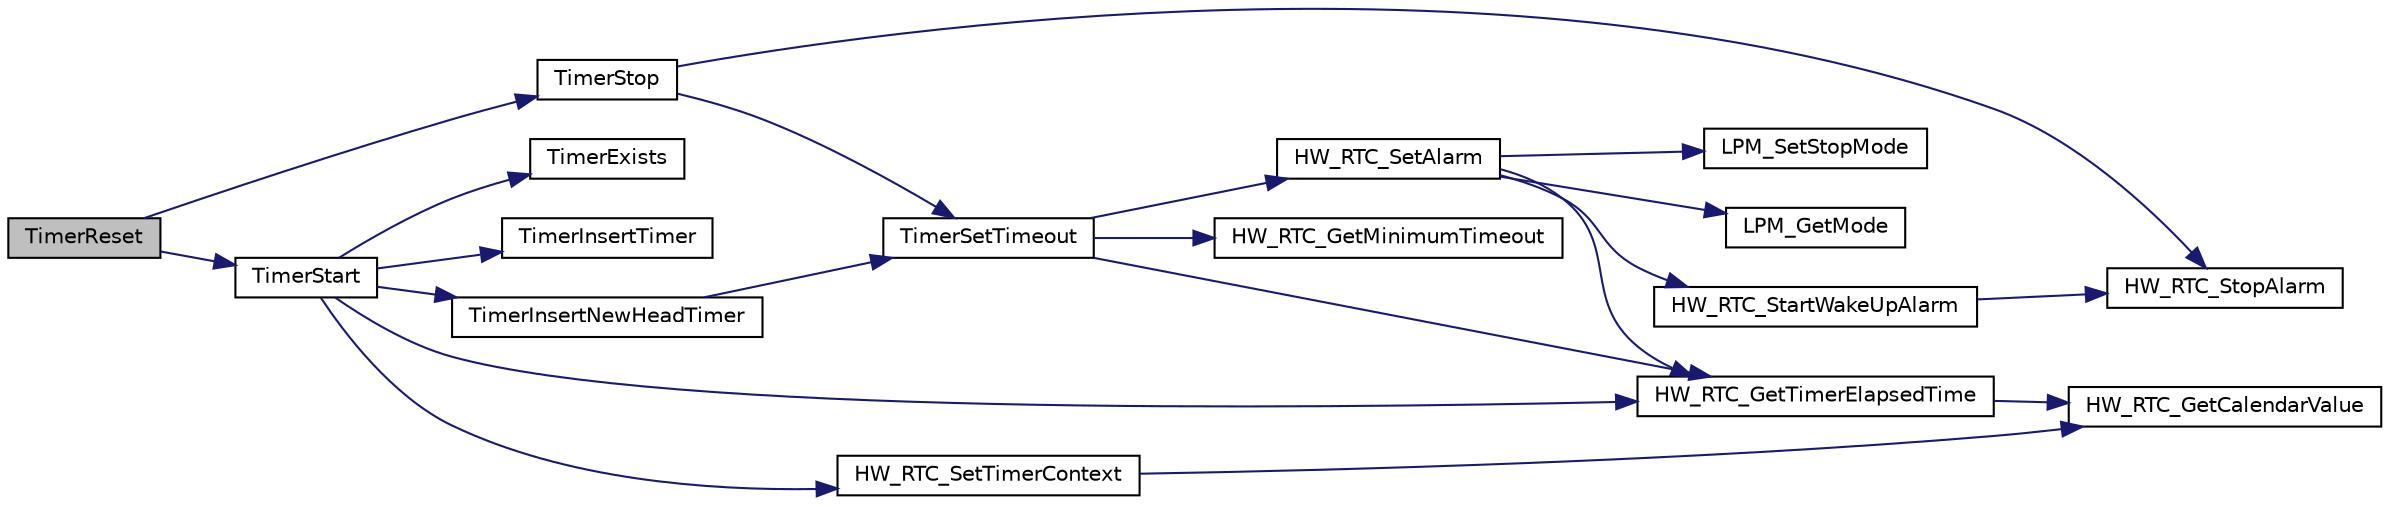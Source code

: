 digraph "TimerReset"
{
  edge [fontname="Helvetica",fontsize="10",labelfontname="Helvetica",labelfontsize="10"];
  node [fontname="Helvetica",fontsize="10",shape=record];
  rankdir="LR";
  Node195 [label="TimerReset",height=0.2,width=0.4,color="black", fillcolor="grey75", style="filled", fontcolor="black"];
  Node195 -> Node196 [color="midnightblue",fontsize="10",style="solid",fontname="Helvetica"];
  Node196 [label="TimerStop",height=0.2,width=0.4,color="black", fillcolor="white", style="filled",URL="$time_server_8c.html#a8ae899c4e8a9abf49d825d6959aa6bcb",tooltip="Stops and removes the timer object from the list of timer events "];
  Node196 -> Node197 [color="midnightblue",fontsize="10",style="solid",fontname="Helvetica"];
  Node197 [label="TimerSetTimeout",height=0.2,width=0.4,color="black", fillcolor="white", style="filled",URL="$time_server_8c.html#af90925c5246bd6bbc2863d08d4cca3a9",tooltip="Sets a timeout with the duration \"timestamp\" "];
  Node197 -> Node198 [color="midnightblue",fontsize="10",style="solid",fontname="Helvetica"];
  Node198 [label="HW_RTC_GetMinimumTimeout",height=0.2,width=0.4,color="black", fillcolor="white", style="filled",URL="$group___lory_s_d_k___r_t_c___functions.html#ga254f9e5c17daff978fef15be01021c51",tooltip="Return the minimum timeout the RTC is able to handle "];
  Node197 -> Node199 [color="midnightblue",fontsize="10",style="solid",fontname="Helvetica"];
  Node199 [label="HW_RTC_GetTimerElapsedTime",height=0.2,width=0.4,color="black", fillcolor="white", style="filled",URL="$group___lory_s_d_k___r_t_c___functions.html#ga7961116aa831950b62a413ecbbcfb02a",tooltip="Get the RTC timer elapsed time since the last Reference was set "];
  Node199 -> Node200 [color="midnightblue",fontsize="10",style="solid",fontname="Helvetica"];
  Node200 [label="HW_RTC_GetCalendarValue",height=0.2,width=0.4,color="black", fillcolor="white", style="filled",URL="$group___lory_s_d_k___r_t_c___functions.html#gaf81b8dc866a5c7b125355b55e3953387",tooltip="get current time from calendar in ticks "];
  Node197 -> Node201 [color="midnightblue",fontsize="10",style="solid",fontname="Helvetica"];
  Node201 [label="HW_RTC_SetAlarm",height=0.2,width=0.4,color="black", fillcolor="white", style="filled",URL="$group___lory_s_d_k___r_t_c___functions.html#ga09cec56d54c13de658fafdd003390771",tooltip="Set the alarm "];
  Node201 -> Node199 [color="midnightblue",fontsize="10",style="solid",fontname="Helvetica"];
  Node201 -> Node202 [color="midnightblue",fontsize="10",style="solid",fontname="Helvetica"];
  Node202 [label="LPM_SetStopMode",height=0.2,width=0.4,color="black", fillcolor="white", style="filled",URL="$low__power__manager_8c.html#ac8a0ff787d7d417b9e1f0697a1d5fd6d",tooltip="This API notifies the low power manager if the specified user allows the Off mode or not..."];
  Node201 -> Node203 [color="midnightblue",fontsize="10",style="solid",fontname="Helvetica"];
  Node203 [label="LPM_GetMode",height=0.2,width=0.4,color="black", fillcolor="white", style="filled",URL="$low__power__manager_8c.html#ae9107e412181f10977b724c346cebd45",tooltip="This API returns the Low Power Mode selected that will be applied when the system will enter low powe..."];
  Node201 -> Node204 [color="midnightblue",fontsize="10",style="solid",fontname="Helvetica"];
  Node204 [label="HW_RTC_StartWakeUpAlarm",height=0.2,width=0.4,color="black", fillcolor="white", style="filled",URL="$group___lory_s_d_k___r_t_c___functions.html#ga60703fcfc4abd73a2efc980e8bb6ad27",tooltip="start wake up alarm "];
  Node204 -> Node205 [color="midnightblue",fontsize="10",style="solid",fontname="Helvetica"];
  Node205 [label="HW_RTC_StopAlarm",height=0.2,width=0.4,color="black", fillcolor="white", style="filled",URL="$group___lory_s_d_k___r_t_c___functions.html#ga227be06e4dc1332d46ff12519db183b5",tooltip="Stop the Alarm "];
  Node196 -> Node205 [color="midnightblue",fontsize="10",style="solid",fontname="Helvetica"];
  Node195 -> Node206 [color="midnightblue",fontsize="10",style="solid",fontname="Helvetica"];
  Node206 [label="TimerStart",height=0.2,width=0.4,color="black", fillcolor="white", style="filled",URL="$time_server_8c.html#acd2c1f05aa1976f3bbedd389c8710a78",tooltip="Starts and adds the timer object to the list of timer events "];
  Node206 -> Node207 [color="midnightblue",fontsize="10",style="solid",fontname="Helvetica"];
  Node207 [label="TimerExists",height=0.2,width=0.4,color="black", fillcolor="white", style="filled",URL="$time_server_8c.html#a496e7edd41e6441d879e27d0043444f5",tooltip="Check if the Object to be added is not already in the list "];
  Node206 -> Node208 [color="midnightblue",fontsize="10",style="solid",fontname="Helvetica"];
  Node208 [label="HW_RTC_SetTimerContext",height=0.2,width=0.4,color="black", fillcolor="white", style="filled",URL="$group___lory_s_d_k___r_t_c___functions.html#gad0a54228cfe8473d90b901ebd76de1d5",tooltip="Set the RTC timer Reference "];
  Node208 -> Node200 [color="midnightblue",fontsize="10",style="solid",fontname="Helvetica"];
  Node206 -> Node209 [color="midnightblue",fontsize="10",style="solid",fontname="Helvetica"];
  Node209 [label="TimerInsertNewHeadTimer",height=0.2,width=0.4,color="black", fillcolor="white", style="filled",URL="$time_server_8c.html#abeff03f3b0a3356be8c833bb93d24458",tooltip="Adds or replace the head timer of the list. "];
  Node209 -> Node197 [color="midnightblue",fontsize="10",style="solid",fontname="Helvetica"];
  Node206 -> Node199 [color="midnightblue",fontsize="10",style="solid",fontname="Helvetica"];
  Node206 -> Node210 [color="midnightblue",fontsize="10",style="solid",fontname="Helvetica"];
  Node210 [label="TimerInsertTimer",height=0.2,width=0.4,color="black", fillcolor="white", style="filled",URL="$time_server_8c.html#a0901cb54acad3ea19d052c0d00d547e3",tooltip="Adds a timer to the list. "];
}
